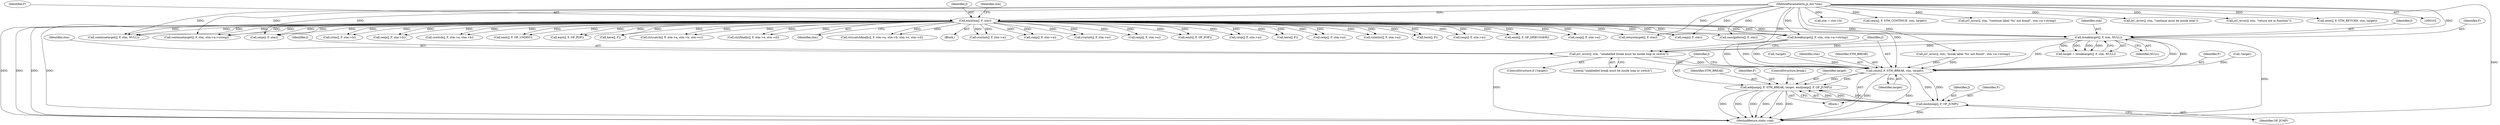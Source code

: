 digraph "0_ghostscript_5008105780c0b0182ea6eda83ad5598f225be3ee@pointer" {
"1000594" [label="(Call,jsC_error(J, stm, \"unlabelled break must be inside loop or switch\"))"];
"1000586" [label="(Call,breaktarget(J, F, stm, NULL))"];
"1000111" [label="(Call,emitline(J, F, stm))"];
"1000104" [label="(MethodParameterIn,js_Ast *stm)"];
"1000598" [label="(Call,cexit(J, F, STM_BREAK, stm, target))"];
"1000604" [label="(Call,addjump(J, F, STM_BREAK, target, emitjump(J, F, OP_JUMP)))"];
"1000609" [label="(Call,emitjump(J, F, OP_JUMP))"];
"1000561" [label="(Call,breaktarget(J, F, stm, stm->a->string))"];
"1000647" [label="(Call,continuetarget(J, F, stm, NULL))"];
"1000607" [label="(Identifier,STM_BREAK)"];
"1000513" [label="(Call,cstm(J, F, stm->b))"];
"1000597" [label="(Literal,\"unlabelled break must be inside loop or switch\")"];
"1000600" [label="(Identifier,F)"];
"1000104" [label="(MethodParameterIn,js_Ast *stm)"];
"1000414" [label="(Call,cexp(J, F, stm->b))"];
"1000492" [label="(Call,cswitch(J, F, stm->a, stm->b))"];
"1000590" [label="(Identifier,NULL)"];
"1000588" [label="(Identifier,F)"];
"1000622" [label="(Call,continuetarget(J, F, stm, stm->a->string))"];
"1000687" [label="(Call,emit(J, F, OP_UNDEF))"];
"1000693" [label="(Call,returntarget(J, F, stm))"];
"1000584" [label="(Call,target = breaktarget(J, F, stm, NULL))"];
"1000819" [label="(Call,cexp(J, F, stm))"];
"1000611" [label="(Identifier,F)"];
"1000815" [label="(Call,emit(J, F, OP_POP))"];
"1000225" [label="(Call,here(J, F))"];
"1000779" [label="(Call,ctrycatch(J, F, stm->a, stm->b, stm->c))"];
"1000793" [label="(Call,ctryfinally(J, F, stm->a, stm->d))"];
"1000610" [label="(Identifier,J)"];
"1000589" [label="(Identifier,stm)"];
"1000114" [label="(Identifier,stm)"];
"1000113" [label="(Identifier,F)"];
"1000525" [label="(Call,stm = stm->b)"];
"1000604" [label="(Call,addjump(J, F, STM_BREAK, target, emitjump(J, F, OP_JUMP)))"];
"1000834" [label="(MethodReturn,static void)"];
"1000112" [label="(Identifier,J)"];
"1000763" [label="(Call,ctrycatchfinally(J, F, stm->a, stm->b, stm->c, stm->d))"];
"1000105" [label="(Block,)"];
"1000146" [label="(Call,cvarinit(J, F, stm->a))"];
"1000716" [label="(Call,cexp(J, F, stm->a))"];
"1000659" [label="(Call,cexit(J, F, STM_CONTINUE, stm, target))"];
"1000314" [label="(Call,cvarinit(J, F, stm->a))"];
"1000608" [label="(Identifier,target)"];
"1000598" [label="(Call,cexit(J, F, STM_BREAK, stm, target))"];
"1000634" [label="(Call,jsC_error(J, stm, \"continue label '%s' not found\", stm->a->string))"];
"1000199" [label="(Call,cexp(J, F, stm->a))"];
"1000603" [label="(Identifier,target)"];
"1000825" [label="(Call,cexp(J, F, stm))"];
"1000571" [label="(Call,!target)"];
"1000605" [label="(Identifier,J)"];
"1000111" [label="(Call,emitline(J, F, stm))"];
"1000609" [label="(Call,emitjump(J, F, OP_JUMP))"];
"1000586" [label="(Call,breaktarget(J, F, stm, NULL))"];
"1000655" [label="(Call,jsC_error(J, stm, \"continue must be inside loop\"))"];
"1000136" [label="(Call,emit(J, F, OP_POP))"];
"1000606" [label="(Identifier,F)"];
"1000573" [label="(Call,jsC_error(J, stm, \"break label '%s' not found\", stm->a->string))"];
"1000591" [label="(ControlStructure,if (!target))"];
"1000599" [label="(Identifier,J)"];
"1000596" [label="(Identifier,stm)"];
"1000119" [label="(Block,)"];
"1000159" [label="(Call,cexp(J, F, stm->a))"];
"1000264" [label="(Call,here(J, F))"];
"1000117" [label="(Identifier,stm)"];
"1000587" [label="(Identifier,J)"];
"1000592" [label="(Call,!target)"];
"1000680" [label="(Call,cexp(J, F, stm->a))"];
"1000123" [label="(Call,cstmlist(J, F, stm->a))"];
"1000700" [label="(Call,jsC_error(J, stm, \"return not in function\"))"];
"1000704" [label="(Call,cexit(J, F, STM_RETURN, stm, target))"];
"1000602" [label="(Identifier,stm)"];
"1000601" [label="(Identifier,STM_BREAK)"];
"1000595" [label="(Identifier,J)"];
"1000613" [label="(ControlStructure,break;)"];
"1000594" [label="(Call,jsC_error(J, stm, \"unlabelled break must be inside loop or switch\"))"];
"1000339" [label="(Call,here(J, F))"];
"1000327" [label="(Call,cexp(J, F, stm->a))"];
"1000612" [label="(Identifier,OP_JUMP)"];
"1000804" [label="(Call,emit(J, F, OP_DEBUGGER))"];
"1000728" [label="(Call,cexp(J, F, stm->a))"];
"1000440" [label="(Call,cassignforin(J, F, stm))"];
"1000594" -> "1000591"  [label="AST: "];
"1000594" -> "1000597"  [label="CFG: "];
"1000595" -> "1000594"  [label="AST: "];
"1000596" -> "1000594"  [label="AST: "];
"1000597" -> "1000594"  [label="AST: "];
"1000599" -> "1000594"  [label="CFG: "];
"1000594" -> "1000834"  [label="DDG: "];
"1000586" -> "1000594"  [label="DDG: "];
"1000586" -> "1000594"  [label="DDG: "];
"1000104" -> "1000594"  [label="DDG: "];
"1000594" -> "1000598"  [label="DDG: "];
"1000594" -> "1000598"  [label="DDG: "];
"1000586" -> "1000584"  [label="AST: "];
"1000586" -> "1000590"  [label="CFG: "];
"1000587" -> "1000586"  [label="AST: "];
"1000588" -> "1000586"  [label="AST: "];
"1000589" -> "1000586"  [label="AST: "];
"1000590" -> "1000586"  [label="AST: "];
"1000584" -> "1000586"  [label="CFG: "];
"1000586" -> "1000834"  [label="DDG: "];
"1000586" -> "1000584"  [label="DDG: "];
"1000586" -> "1000584"  [label="DDG: "];
"1000586" -> "1000584"  [label="DDG: "];
"1000586" -> "1000584"  [label="DDG: "];
"1000111" -> "1000586"  [label="DDG: "];
"1000111" -> "1000586"  [label="DDG: "];
"1000111" -> "1000586"  [label="DDG: "];
"1000104" -> "1000586"  [label="DDG: "];
"1000586" -> "1000598"  [label="DDG: "];
"1000586" -> "1000598"  [label="DDG: "];
"1000586" -> "1000598"  [label="DDG: "];
"1000111" -> "1000105"  [label="AST: "];
"1000111" -> "1000114"  [label="CFG: "];
"1000112" -> "1000111"  [label="AST: "];
"1000113" -> "1000111"  [label="AST: "];
"1000114" -> "1000111"  [label="AST: "];
"1000117" -> "1000111"  [label="CFG: "];
"1000111" -> "1000834"  [label="DDG: "];
"1000111" -> "1000834"  [label="DDG: "];
"1000111" -> "1000834"  [label="DDG: "];
"1000111" -> "1000834"  [label="DDG: "];
"1000104" -> "1000111"  [label="DDG: "];
"1000111" -> "1000123"  [label="DDG: "];
"1000111" -> "1000123"  [label="DDG: "];
"1000111" -> "1000136"  [label="DDG: "];
"1000111" -> "1000136"  [label="DDG: "];
"1000111" -> "1000146"  [label="DDG: "];
"1000111" -> "1000146"  [label="DDG: "];
"1000111" -> "1000159"  [label="DDG: "];
"1000111" -> "1000159"  [label="DDG: "];
"1000111" -> "1000199"  [label="DDG: "];
"1000111" -> "1000199"  [label="DDG: "];
"1000111" -> "1000225"  [label="DDG: "];
"1000111" -> "1000225"  [label="DDG: "];
"1000111" -> "1000264"  [label="DDG: "];
"1000111" -> "1000264"  [label="DDG: "];
"1000111" -> "1000314"  [label="DDG: "];
"1000111" -> "1000314"  [label="DDG: "];
"1000111" -> "1000327"  [label="DDG: "];
"1000111" -> "1000327"  [label="DDG: "];
"1000111" -> "1000339"  [label="DDG: "];
"1000111" -> "1000339"  [label="DDG: "];
"1000111" -> "1000414"  [label="DDG: "];
"1000111" -> "1000414"  [label="DDG: "];
"1000111" -> "1000440"  [label="DDG: "];
"1000111" -> "1000492"  [label="DDG: "];
"1000111" -> "1000492"  [label="DDG: "];
"1000111" -> "1000513"  [label="DDG: "];
"1000111" -> "1000513"  [label="DDG: "];
"1000111" -> "1000561"  [label="DDG: "];
"1000111" -> "1000561"  [label="DDG: "];
"1000111" -> "1000561"  [label="DDG: "];
"1000111" -> "1000622"  [label="DDG: "];
"1000111" -> "1000622"  [label="DDG: "];
"1000111" -> "1000622"  [label="DDG: "];
"1000111" -> "1000647"  [label="DDG: "];
"1000111" -> "1000647"  [label="DDG: "];
"1000111" -> "1000647"  [label="DDG: "];
"1000111" -> "1000680"  [label="DDG: "];
"1000111" -> "1000680"  [label="DDG: "];
"1000111" -> "1000687"  [label="DDG: "];
"1000111" -> "1000687"  [label="DDG: "];
"1000111" -> "1000693"  [label="DDG: "];
"1000111" -> "1000716"  [label="DDG: "];
"1000111" -> "1000716"  [label="DDG: "];
"1000111" -> "1000728"  [label="DDG: "];
"1000111" -> "1000728"  [label="DDG: "];
"1000111" -> "1000763"  [label="DDG: "];
"1000111" -> "1000763"  [label="DDG: "];
"1000111" -> "1000779"  [label="DDG: "];
"1000111" -> "1000779"  [label="DDG: "];
"1000111" -> "1000793"  [label="DDG: "];
"1000111" -> "1000793"  [label="DDG: "];
"1000111" -> "1000804"  [label="DDG: "];
"1000111" -> "1000804"  [label="DDG: "];
"1000111" -> "1000815"  [label="DDG: "];
"1000111" -> "1000815"  [label="DDG: "];
"1000111" -> "1000819"  [label="DDG: "];
"1000111" -> "1000825"  [label="DDG: "];
"1000111" -> "1000825"  [label="DDG: "];
"1000111" -> "1000825"  [label="DDG: "];
"1000104" -> "1000102"  [label="AST: "];
"1000104" -> "1000834"  [label="DDG: "];
"1000104" -> "1000440"  [label="DDG: "];
"1000104" -> "1000525"  [label="DDG: "];
"1000104" -> "1000561"  [label="DDG: "];
"1000104" -> "1000573"  [label="DDG: "];
"1000104" -> "1000598"  [label="DDG: "];
"1000104" -> "1000622"  [label="DDG: "];
"1000104" -> "1000634"  [label="DDG: "];
"1000104" -> "1000647"  [label="DDG: "];
"1000104" -> "1000655"  [label="DDG: "];
"1000104" -> "1000659"  [label="DDG: "];
"1000104" -> "1000693"  [label="DDG: "];
"1000104" -> "1000700"  [label="DDG: "];
"1000104" -> "1000704"  [label="DDG: "];
"1000104" -> "1000819"  [label="DDG: "];
"1000104" -> "1000825"  [label="DDG: "];
"1000598" -> "1000119"  [label="AST: "];
"1000598" -> "1000603"  [label="CFG: "];
"1000599" -> "1000598"  [label="AST: "];
"1000600" -> "1000598"  [label="AST: "];
"1000601" -> "1000598"  [label="AST: "];
"1000602" -> "1000598"  [label="AST: "];
"1000603" -> "1000598"  [label="AST: "];
"1000605" -> "1000598"  [label="CFG: "];
"1000598" -> "1000834"  [label="DDG: "];
"1000598" -> "1000834"  [label="DDG: "];
"1000573" -> "1000598"  [label="DDG: "];
"1000573" -> "1000598"  [label="DDG: "];
"1000561" -> "1000598"  [label="DDG: "];
"1000561" -> "1000598"  [label="DDG: "];
"1000561" -> "1000598"  [label="DDG: "];
"1000571" -> "1000598"  [label="DDG: "];
"1000592" -> "1000598"  [label="DDG: "];
"1000598" -> "1000604"  [label="DDG: "];
"1000598" -> "1000604"  [label="DDG: "];
"1000598" -> "1000609"  [label="DDG: "];
"1000598" -> "1000609"  [label="DDG: "];
"1000604" -> "1000119"  [label="AST: "];
"1000604" -> "1000609"  [label="CFG: "];
"1000605" -> "1000604"  [label="AST: "];
"1000606" -> "1000604"  [label="AST: "];
"1000607" -> "1000604"  [label="AST: "];
"1000608" -> "1000604"  [label="AST: "];
"1000609" -> "1000604"  [label="AST: "];
"1000613" -> "1000604"  [label="CFG: "];
"1000604" -> "1000834"  [label="DDG: "];
"1000604" -> "1000834"  [label="DDG: "];
"1000604" -> "1000834"  [label="DDG: "];
"1000604" -> "1000834"  [label="DDG: "];
"1000604" -> "1000834"  [label="DDG: "];
"1000604" -> "1000834"  [label="DDG: "];
"1000609" -> "1000604"  [label="DDG: "];
"1000609" -> "1000604"  [label="DDG: "];
"1000609" -> "1000604"  [label="DDG: "];
"1000609" -> "1000612"  [label="CFG: "];
"1000610" -> "1000609"  [label="AST: "];
"1000611" -> "1000609"  [label="AST: "];
"1000612" -> "1000609"  [label="AST: "];
"1000609" -> "1000834"  [label="DDG: "];
}
